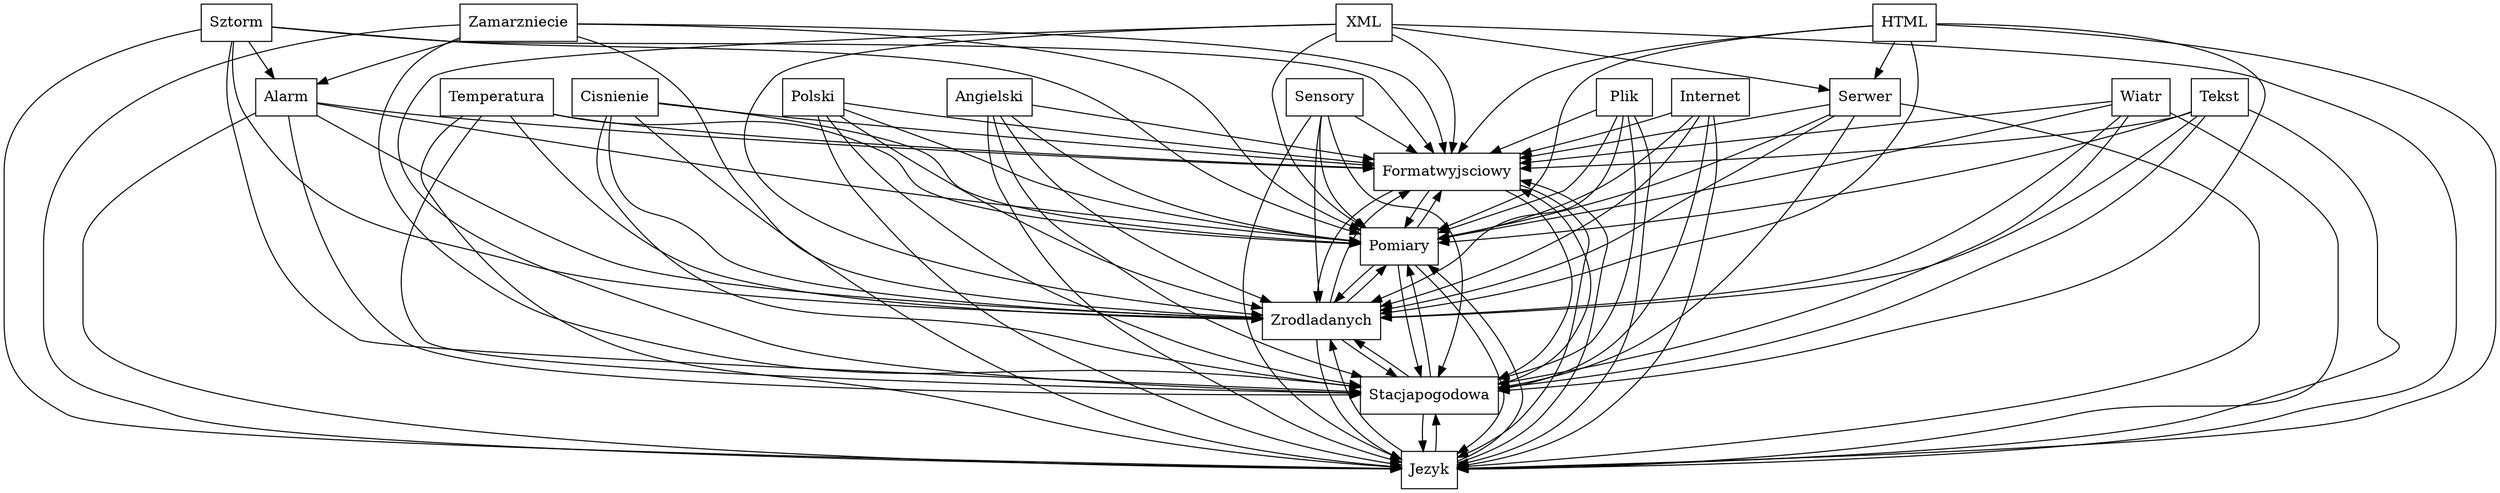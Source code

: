 digraph{
graph [rankdir=TB];
node [shape=box];
edge [arrowhead=normal];
0[label="Sensory",]
1[label="Angielski",]
2[label="Serwer",]
3[label="Formatwyjsciowy",]
4[label="Zamarzniecie",]
5[label="Polski",]
6[label="Pomiary",]
7[label="Temperatura",]
8[label="Sztorm",]
9[label="Alarm",]
10[label="Cisnienie",]
11[label="Wiatr",]
12[label="Tekst",]
13[label="Jezyk",]
14[label="HTML",]
15[label="Stacjapogodowa",]
16[label="Zrodladanych",]
17[label="XML",]
18[label="Plik",]
19[label="Internet",]
0->3[label="",]
0->6[label="",]
0->13[label="",]
0->15[label="",]
0->16[label="",]
1->3[label="",]
1->6[label="",]
1->13[label="",]
1->15[label="",]
1->16[label="",]
2->3[label="",]
2->6[label="",]
2->13[label="",]
2->15[label="",]
2->16[label="",]
3->6[label="",]
3->13[label="",]
3->15[label="",]
3->16[label="",]
4->3[label="",]
4->6[label="",]
4->9[label="",]
4->13[label="",]
4->15[label="",]
4->16[label="",]
5->3[label="",]
5->6[label="",]
5->13[label="",]
5->15[label="",]
5->16[label="",]
6->3[label="",]
6->13[label="",]
6->15[label="",]
6->16[label="",]
7->3[label="",]
7->6[label="",]
7->13[label="",]
7->15[label="",]
7->16[label="",]
8->3[label="",]
8->6[label="",]
8->9[label="",]
8->13[label="",]
8->15[label="",]
8->16[label="",]
9->3[label="",]
9->6[label="",]
9->13[label="",]
9->15[label="",]
9->16[label="",]
10->3[label="",]
10->6[label="",]
10->13[label="",]
10->15[label="",]
10->16[label="",]
11->3[label="",]
11->6[label="",]
11->13[label="",]
11->15[label="",]
11->16[label="",]
12->3[label="",]
12->6[label="",]
12->13[label="",]
12->15[label="",]
12->16[label="",]
13->3[label="",]
13->6[label="",]
13->15[label="",]
13->16[label="",]
14->2[label="",]
14->3[label="",]
14->6[label="",]
14->13[label="",]
14->15[label="",]
14->16[label="",]
15->3[label="",]
15->6[label="",]
15->13[label="",]
15->16[label="",]
16->3[label="",]
16->6[label="",]
16->13[label="",]
16->15[label="",]
17->2[label="",]
17->3[label="",]
17->6[label="",]
17->13[label="",]
17->15[label="",]
17->16[label="",]
18->3[label="",]
18->6[label="",]
18->13[label="",]
18->15[label="",]
18->16[label="",]
19->3[label="",]
19->6[label="",]
19->13[label="",]
19->15[label="",]
19->16[label="",]
}
